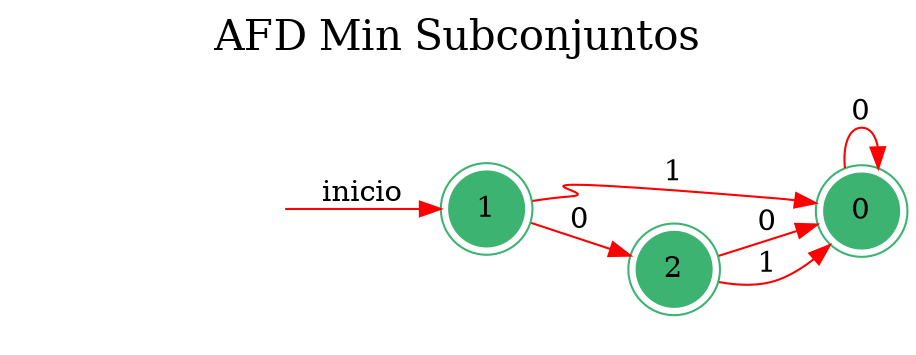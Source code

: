 digraph automata_finito {
	rankdir=LR;
	graph [label="AFD Min Subconjuntos", labelloc=t, fontsize=20]; 
	node [shape=doublecircle, style = filled,color = mediumseagreen]; 0 0 1 2;
	node [shape=circle];
	node [color=midnightblue,fontcolor=white];
	edge [color=red];
	secret_node [style=invis];
	secret_node -> 1 [label="inicio"];
	0 -> 0 [label="0"];
	1 -> 2 [label="0"];
	1 -> 0 [label="1"];
	2 -> 0 [label="0"];
	2 -> 0 [label="1"];
}